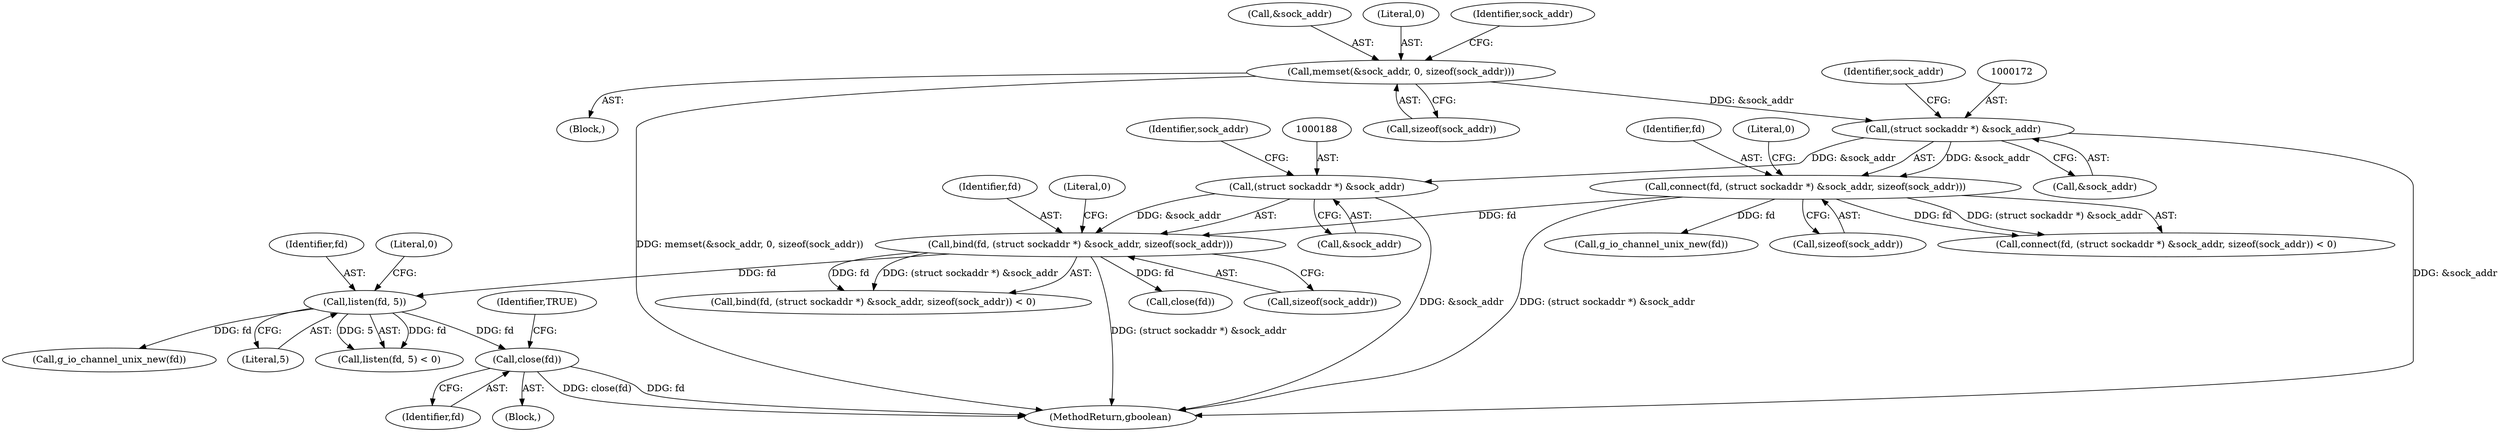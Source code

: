 digraph "0_lxde_f99163c6ff8b2f57c5f37b1ce5d62cf7450d4648@API" {
"1000214" [label="(Call,close(fd))"];
"1000205" [label="(Call,listen(fd, 5))"];
"1000185" [label="(Call,bind(fd, (struct sockaddr *) &sock_addr, sizeof(sock_addr)))"];
"1000169" [label="(Call,connect(fd, (struct sockaddr *) &sock_addr, sizeof(sock_addr)))"];
"1000171" [label="(Call,(struct sockaddr *) &sock_addr)"];
"1000146" [label="(Call,memset(&sock_addr, 0, sizeof(sock_addr)))"];
"1000187" [label="(Call,(struct sockaddr *) &sock_addr)"];
"1000278" [label="(Call,g_io_channel_unix_new(fd))"];
"1000175" [label="(Call,sizeof(sock_addr))"];
"1000221" [label="(Call,g_io_channel_unix_new(fd))"];
"1000186" [label="(Identifier,fd)"];
"1000191" [label="(Call,sizeof(sock_addr))"];
"1000177" [label="(Literal,0)"];
"1000215" [label="(Identifier,fd)"];
"1000205" [label="(Call,listen(fd, 5))"];
"1000206" [label="(Identifier,fd)"];
"1000204" [label="(Call,listen(fd, 5) < 0)"];
"1000171" [label="(Call,(struct sockaddr *) &sock_addr)"];
"1000189" [label="(Call,&sock_addr)"];
"1000120" [label="(Block,)"];
"1000184" [label="(Call,bind(fd, (struct sockaddr *) &sock_addr, sizeof(sock_addr)) < 0)"];
"1000214" [label="(Call,close(fd))"];
"1000169" [label="(Call,connect(fd, (struct sockaddr *) &sock_addr, sizeof(sock_addr)))"];
"1000147" [label="(Call,&sock_addr)"];
"1000146" [label="(Call,memset(&sock_addr, 0, sizeof(sock_addr)))"];
"1000217" [label="(Identifier,TRUE)"];
"1000207" [label="(Literal,5)"];
"1000187" [label="(Call,(struct sockaddr *) &sock_addr)"];
"1000168" [label="(Call,connect(fd, (struct sockaddr *) &sock_addr, sizeof(sock_addr)) < 0)"];
"1000149" [label="(Literal,0)"];
"1000154" [label="(Identifier,sock_addr)"];
"1000176" [label="(Identifier,sock_addr)"];
"1000192" [label="(Identifier,sock_addr)"];
"1000170" [label="(Identifier,fd)"];
"1000173" [label="(Call,&sock_addr)"];
"1000209" [label="(Block,)"];
"1000150" [label="(Call,sizeof(sock_addr))"];
"1000336" [label="(MethodReturn,gboolean)"];
"1000208" [label="(Literal,0)"];
"1000185" [label="(Call,bind(fd, (struct sockaddr *) &sock_addr, sizeof(sock_addr)))"];
"1000193" [label="(Literal,0)"];
"1000199" [label="(Call,close(fd))"];
"1000214" -> "1000209"  [label="AST: "];
"1000214" -> "1000215"  [label="CFG: "];
"1000215" -> "1000214"  [label="AST: "];
"1000217" -> "1000214"  [label="CFG: "];
"1000214" -> "1000336"  [label="DDG: close(fd)"];
"1000214" -> "1000336"  [label="DDG: fd"];
"1000205" -> "1000214"  [label="DDG: fd"];
"1000205" -> "1000204"  [label="AST: "];
"1000205" -> "1000207"  [label="CFG: "];
"1000206" -> "1000205"  [label="AST: "];
"1000207" -> "1000205"  [label="AST: "];
"1000208" -> "1000205"  [label="CFG: "];
"1000205" -> "1000204"  [label="DDG: fd"];
"1000205" -> "1000204"  [label="DDG: 5"];
"1000185" -> "1000205"  [label="DDG: fd"];
"1000205" -> "1000221"  [label="DDG: fd"];
"1000185" -> "1000184"  [label="AST: "];
"1000185" -> "1000191"  [label="CFG: "];
"1000186" -> "1000185"  [label="AST: "];
"1000187" -> "1000185"  [label="AST: "];
"1000191" -> "1000185"  [label="AST: "];
"1000193" -> "1000185"  [label="CFG: "];
"1000185" -> "1000336"  [label="DDG: (struct sockaddr *) &sock_addr"];
"1000185" -> "1000184"  [label="DDG: fd"];
"1000185" -> "1000184"  [label="DDG: (struct sockaddr *) &sock_addr"];
"1000169" -> "1000185"  [label="DDG: fd"];
"1000187" -> "1000185"  [label="DDG: &sock_addr"];
"1000185" -> "1000199"  [label="DDG: fd"];
"1000169" -> "1000168"  [label="AST: "];
"1000169" -> "1000175"  [label="CFG: "];
"1000170" -> "1000169"  [label="AST: "];
"1000171" -> "1000169"  [label="AST: "];
"1000175" -> "1000169"  [label="AST: "];
"1000177" -> "1000169"  [label="CFG: "];
"1000169" -> "1000336"  [label="DDG: (struct sockaddr *) &sock_addr"];
"1000169" -> "1000168"  [label="DDG: fd"];
"1000169" -> "1000168"  [label="DDG: (struct sockaddr *) &sock_addr"];
"1000171" -> "1000169"  [label="DDG: &sock_addr"];
"1000169" -> "1000278"  [label="DDG: fd"];
"1000171" -> "1000173"  [label="CFG: "];
"1000172" -> "1000171"  [label="AST: "];
"1000173" -> "1000171"  [label="AST: "];
"1000176" -> "1000171"  [label="CFG: "];
"1000171" -> "1000336"  [label="DDG: &sock_addr"];
"1000146" -> "1000171"  [label="DDG: &sock_addr"];
"1000171" -> "1000187"  [label="DDG: &sock_addr"];
"1000146" -> "1000120"  [label="AST: "];
"1000146" -> "1000150"  [label="CFG: "];
"1000147" -> "1000146"  [label="AST: "];
"1000149" -> "1000146"  [label="AST: "];
"1000150" -> "1000146"  [label="AST: "];
"1000154" -> "1000146"  [label="CFG: "];
"1000146" -> "1000336"  [label="DDG: memset(&sock_addr, 0, sizeof(sock_addr))"];
"1000187" -> "1000189"  [label="CFG: "];
"1000188" -> "1000187"  [label="AST: "];
"1000189" -> "1000187"  [label="AST: "];
"1000192" -> "1000187"  [label="CFG: "];
"1000187" -> "1000336"  [label="DDG: &sock_addr"];
}
